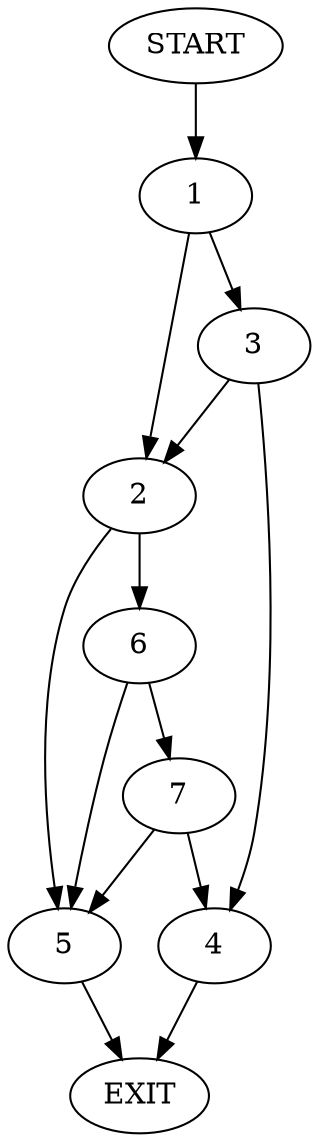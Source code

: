 digraph {
0 [label="START"]
8 [label="EXIT"]
0 -> 1
1 -> 2
1 -> 3
3 -> 4
3 -> 2
2 -> 5
2 -> 6
4 -> 8
5 -> 8
6 -> 5
6 -> 7
7 -> 4
7 -> 5
}
